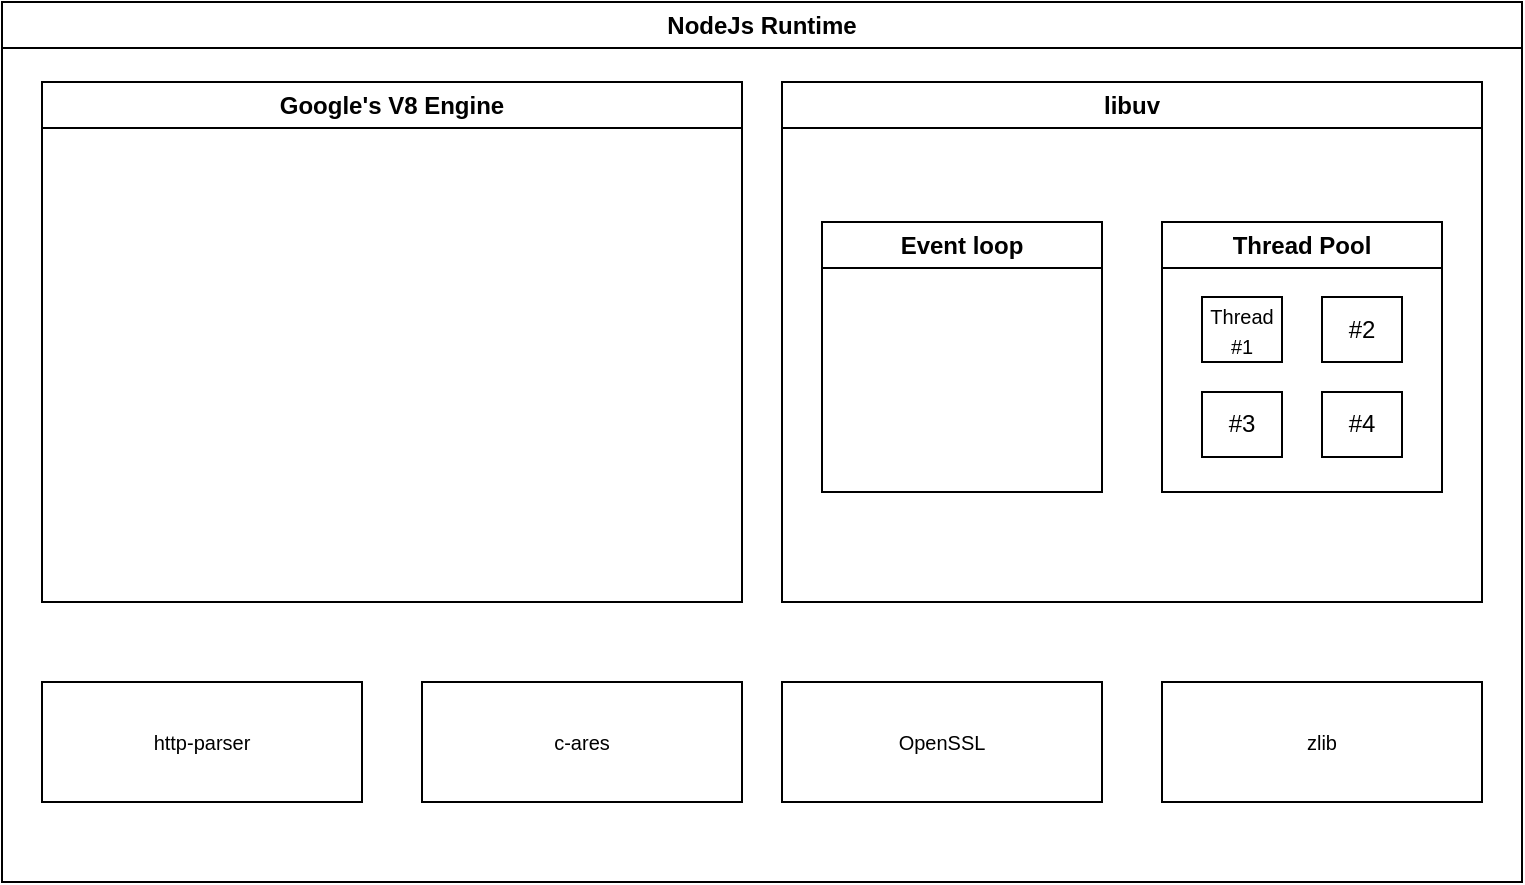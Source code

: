 <mxfile>
    <diagram id="uIPDakf9JzzMNFOgYcjH" name="Page-1">
        <mxGraphModel dx="1685" dy="714" grid="1" gridSize="10" guides="1" tooltips="1" connect="1" arrows="1" fold="1" page="1" pageScale="1" pageWidth="800" pageHeight="500" math="0" shadow="0">
            <root>
                <mxCell id="0"/>
                <mxCell id="1" parent="0"/>
                <mxCell id="2" value="NodeJs Runtime" style="swimlane;whiteSpace=wrap;html=1;" vertex="1" parent="1">
                    <mxGeometry x="20" y="20" width="760" height="440" as="geometry"/>
                </mxCell>
                <mxCell id="3" value="Google's V8 Engine" style="swimlane;whiteSpace=wrap;html=1;" vertex="1" parent="2">
                    <mxGeometry x="20" y="40" width="350" height="260" as="geometry"/>
                </mxCell>
                <mxCell id="4" value="libuv" style="swimlane;whiteSpace=wrap;html=1;" vertex="1" parent="2">
                    <mxGeometry x="390" y="40" width="350" height="260" as="geometry"/>
                </mxCell>
                <mxCell id="6" value="Event loop" style="swimlane;whiteSpace=wrap;html=1;" vertex="1" parent="4">
                    <mxGeometry x="20" y="70" width="140" height="135" as="geometry"/>
                </mxCell>
                <mxCell id="7" value="Thread Pool" style="swimlane;whiteSpace=wrap;html=1;" vertex="1" parent="4">
                    <mxGeometry x="190" y="70" width="140" height="135" as="geometry"/>
                </mxCell>
                <mxCell id="8" value="&lt;font style=&quot;font-size: 10px;&quot;&gt;Thread #1&lt;/font&gt;" style="rounded=0;whiteSpace=wrap;html=1;" vertex="1" parent="7">
                    <mxGeometry x="20" y="37.5" width="40" height="32.5" as="geometry"/>
                </mxCell>
                <mxCell id="9" value="#2" style="rounded=0;whiteSpace=wrap;html=1;" vertex="1" parent="7">
                    <mxGeometry x="80" y="37.5" width="40" height="32.5" as="geometry"/>
                </mxCell>
                <mxCell id="10" value="#3" style="rounded=0;whiteSpace=wrap;html=1;" vertex="1" parent="7">
                    <mxGeometry x="20" y="85" width="40" height="32.5" as="geometry"/>
                </mxCell>
                <mxCell id="11" value="#4" style="rounded=0;whiteSpace=wrap;html=1;" vertex="1" parent="7">
                    <mxGeometry x="80" y="85" width="40" height="32.5" as="geometry"/>
                </mxCell>
                <mxCell id="23" value="OpenSSL" style="rounded=0;whiteSpace=wrap;html=1;fontSize=10;" vertex="1" parent="2">
                    <mxGeometry x="390" y="340" width="160" height="60" as="geometry"/>
                </mxCell>
                <mxCell id="25" value="zlib" style="rounded=0;whiteSpace=wrap;html=1;fontSize=10;" vertex="1" parent="2">
                    <mxGeometry x="580" y="340" width="160" height="60" as="geometry"/>
                </mxCell>
                <mxCell id="26" value="http-parser" style="rounded=0;whiteSpace=wrap;html=1;fontSize=10;" vertex="1" parent="2">
                    <mxGeometry x="20" y="340" width="160" height="60" as="geometry"/>
                </mxCell>
                <mxCell id="27" value="c-ares" style="rounded=0;whiteSpace=wrap;html=1;fontSize=10;" vertex="1" parent="2">
                    <mxGeometry x="210" y="340" width="160" height="60" as="geometry"/>
                </mxCell>
            </root>
        </mxGraphModel>
    </diagram>
</mxfile>